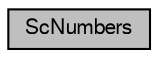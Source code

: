 digraph G
{
  bgcolor="transparent";
  edge [fontname="FreeSans",fontsize="10",labelfontname="FreeSans",labelfontsize="10"];
  node [fontname="FreeSans",fontsize="10",shape=record];
  rankdir=LR;
  Node1 [label="ScNumbers",height=0.2,width=0.4,color="black", fillcolor="grey75", style="filled" fontcolor="black"];
}
